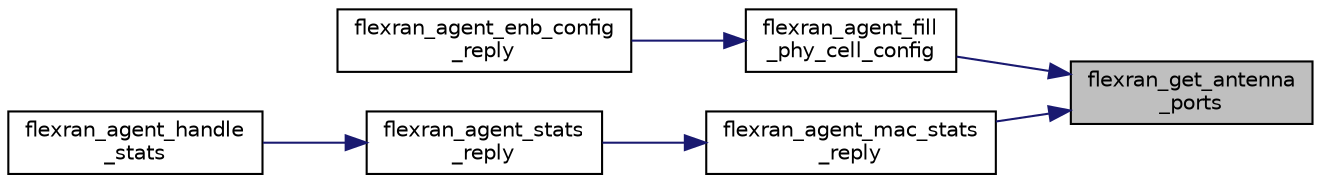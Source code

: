 digraph "flexran_get_antenna_ports"
{
 // LATEX_PDF_SIZE
  edge [fontname="Helvetica",fontsize="10",labelfontname="Helvetica",labelfontsize="10"];
  node [fontname="Helvetica",fontsize="10",shape=record];
  rankdir="RL";
  Node1 [label="flexran_get_antenna\l_ports",height=0.2,width=0.4,color="black", fillcolor="grey75", style="filled", fontcolor="black",tooltip=" "];
  Node1 -> Node2 [dir="back",color="midnightblue",fontsize="10",style="solid",fontname="Helvetica"];
  Node2 [label="flexran_agent_fill\l_phy_cell_config",height=0.2,width=0.4,color="black", fillcolor="white", style="filled",URL="$flexran__agent__phy_8h.html#a0a9a5f8acf7d3997ffb21f6a1eaea910",tooltip=" "];
  Node2 -> Node3 [dir="back",color="midnightblue",fontsize="10",style="solid",fontname="Helvetica"];
  Node3 [label="flexran_agent_enb_config\l_reply",height=0.2,width=0.4,color="black", fillcolor="white", style="filled",URL="$flexran__agent__common_8h.html#a41c7617604b72bb768cc60bc69f07788",tooltip=" "];
  Node1 -> Node4 [dir="back",color="midnightblue",fontsize="10",style="solid",fontname="Helvetica"];
  Node4 [label="flexran_agent_mac_stats\l_reply",height=0.2,width=0.4,color="black", fillcolor="white", style="filled",URL="$flexran__agent__mac_8h.html#ad20d94c04194d76e13adab7f2a07b0f0",tooltip=" "];
  Node4 -> Node5 [dir="back",color="midnightblue",fontsize="10",style="solid",fontname="Helvetica"];
  Node5 [label="flexran_agent_stats\l_reply",height=0.2,width=0.4,color="black", fillcolor="white", style="filled",URL="$flexran__agent__handler_8c.html#a5d243d6bde0840630abc819d19bd4778",tooltip=" "];
  Node5 -> Node6 [dir="back",color="midnightblue",fontsize="10",style="solid",fontname="Helvetica"];
  Node6 [label="flexran_agent_handle\l_stats",height=0.2,width=0.4,color="black", fillcolor="white", style="filled",URL="$flexran__agent__handler_8c.html#a43c9a5dc096691280f076b3867c03464",tooltip=" "];
}
